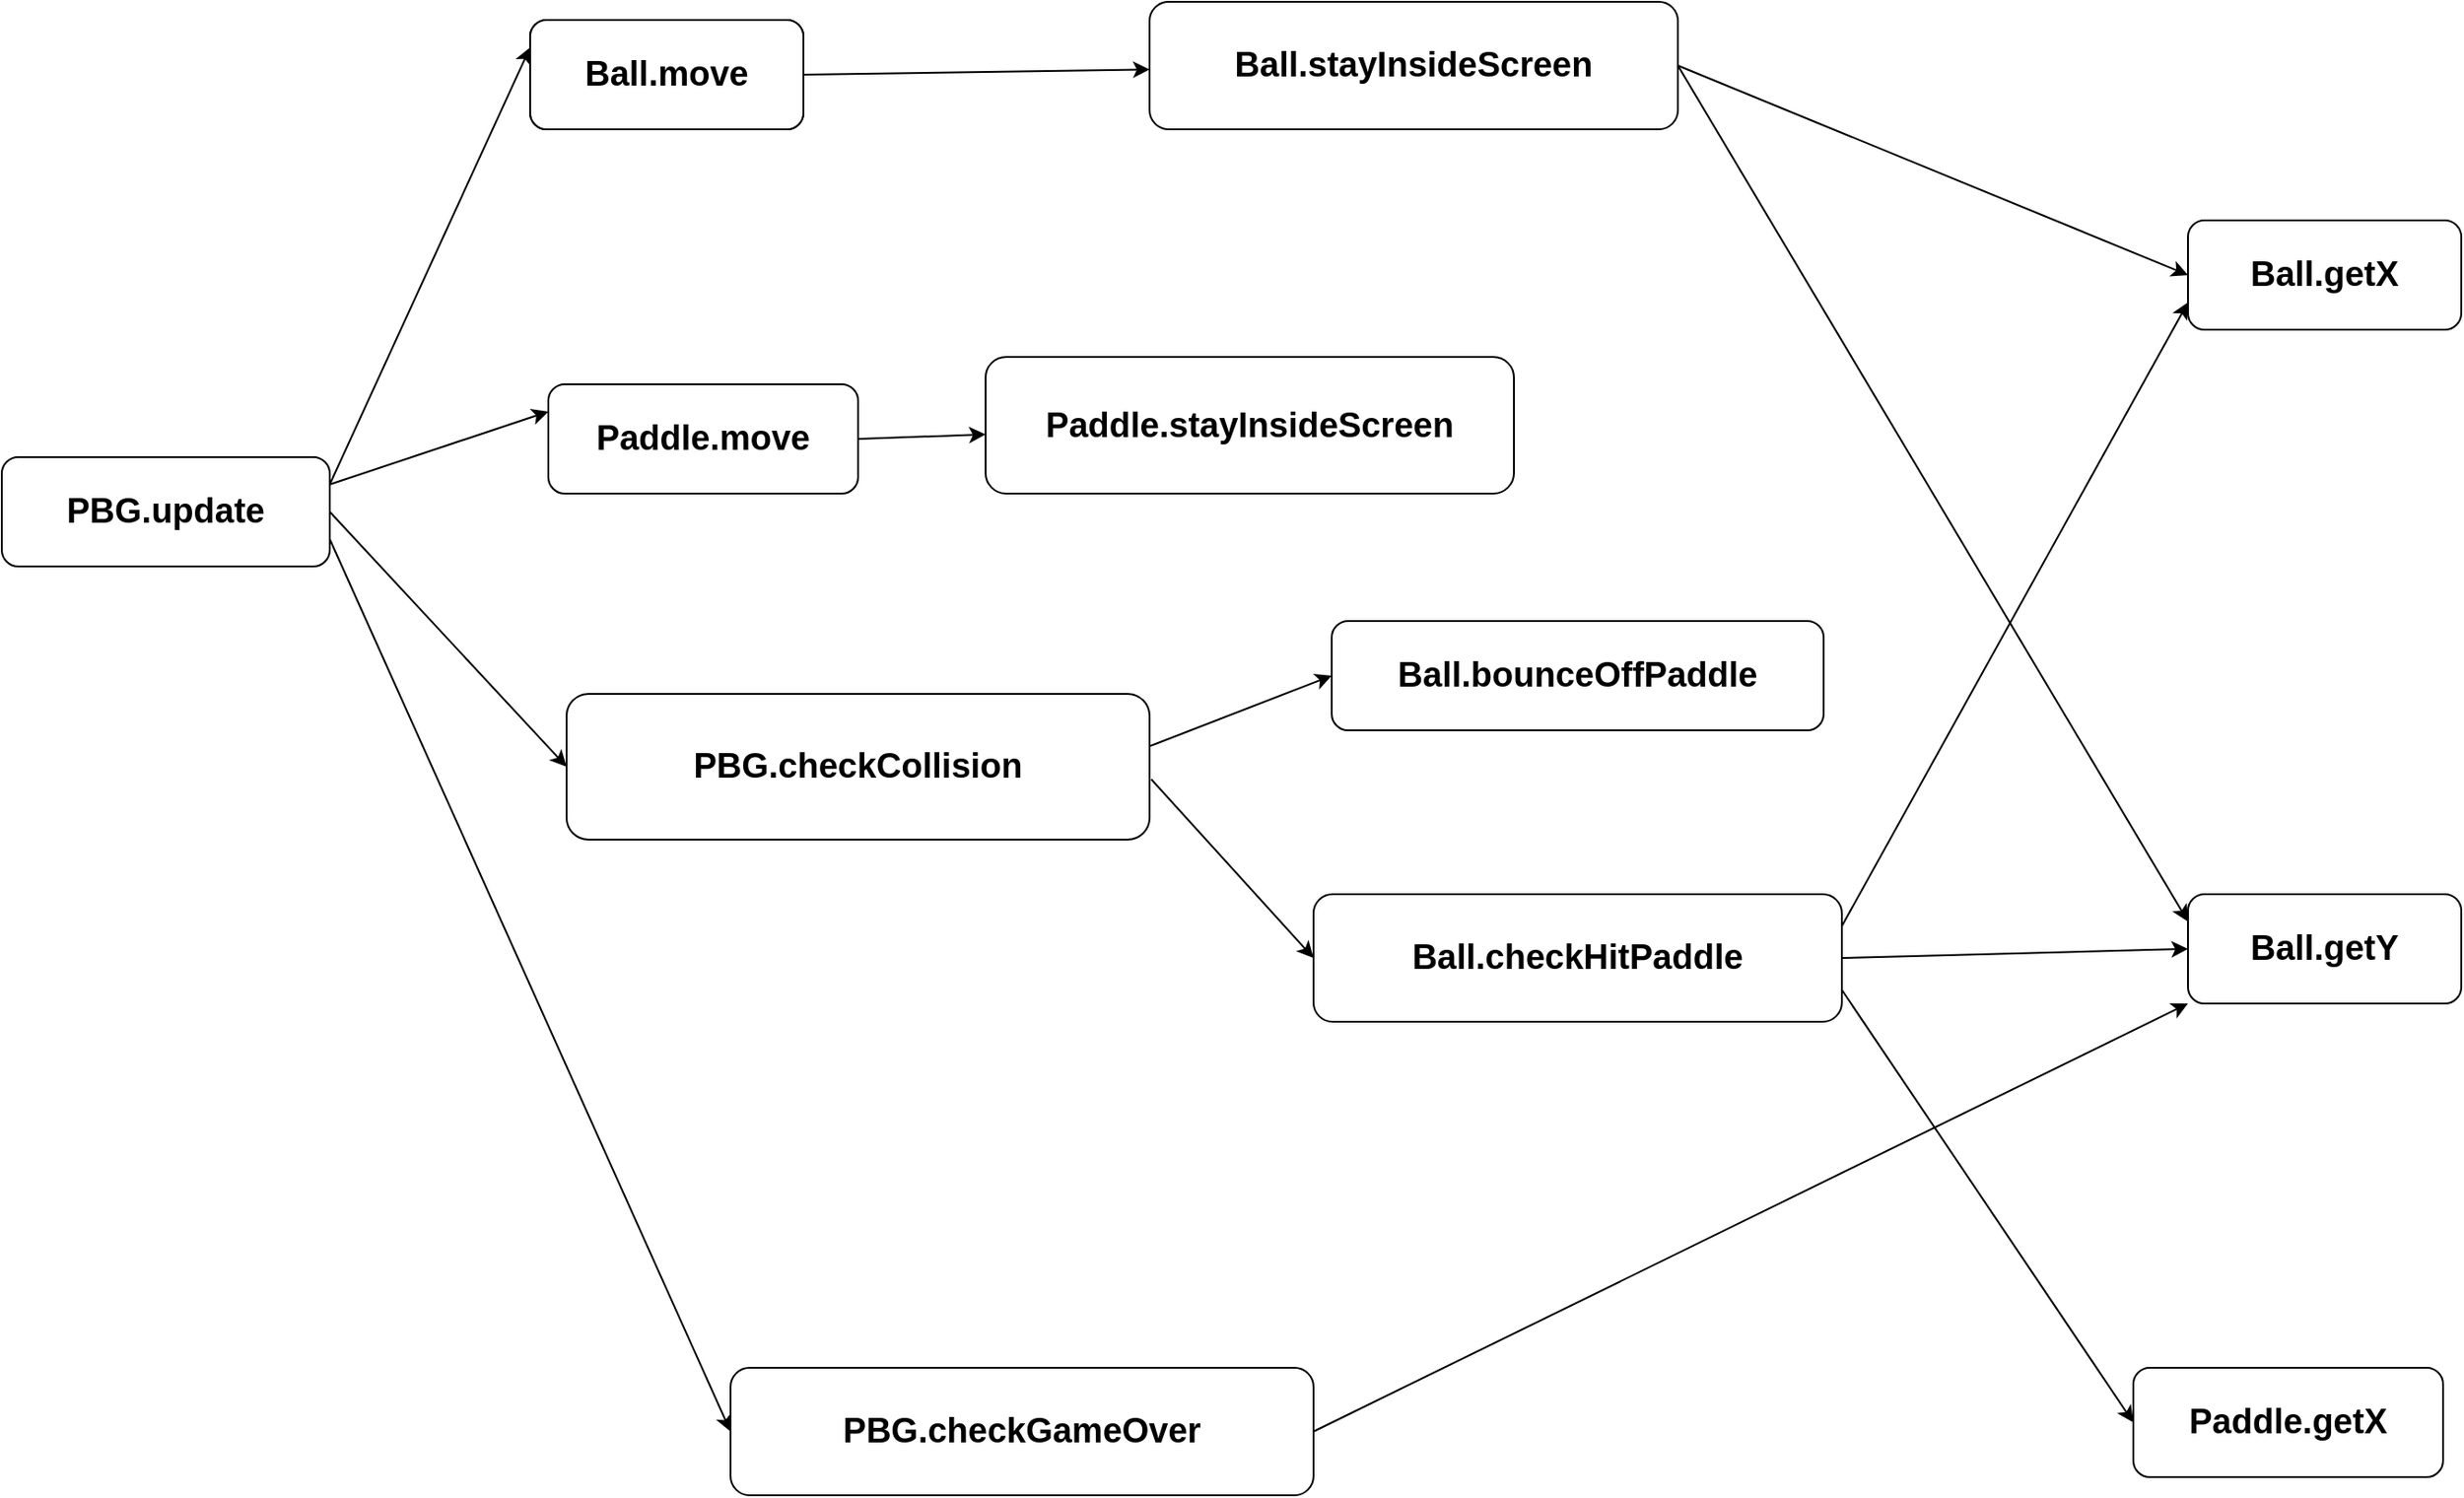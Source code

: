<mxfile version="21.7.5" type="github">
  <diagram name="Page-1" id="aBUQQrTjA3KN-3YnoUeh">
    <mxGraphModel dx="827" dy="1011" grid="1" gridSize="10" guides="1" tooltips="1" connect="1" arrows="1" fold="1" page="1" pageScale="1" pageWidth="4681" pageHeight="3300" math="0" shadow="0">
      <root>
        <mxCell id="0" />
        <mxCell id="1" parent="0" />
        <mxCell id="otyGOs-9u9ngAnOYmoYT-23" style="edgeStyle=none;shape=connector;rounded=0;orthogonalLoop=1;jettySize=auto;html=1;exitX=1;exitY=0.25;exitDx=0;exitDy=0;entryX=0;entryY=0.25;entryDx=0;entryDy=0;labelBackgroundColor=default;strokeColor=default;fontFamily=Helvetica;fontSize=11;fontColor=default;endArrow=classic;" parent="1" source="otyGOs-9u9ngAnOYmoYT-1" target="otyGOs-9u9ngAnOYmoYT-4" edge="1">
          <mxGeometry relative="1" as="geometry" />
        </mxCell>
        <mxCell id="otyGOs-9u9ngAnOYmoYT-24" style="edgeStyle=none;shape=connector;rounded=0;orthogonalLoop=1;jettySize=auto;html=1;exitX=1;exitY=0.25;exitDx=0;exitDy=0;entryX=0;entryY=0.25;entryDx=0;entryDy=0;labelBackgroundColor=default;strokeColor=default;fontFamily=Helvetica;fontSize=11;fontColor=default;endArrow=classic;" parent="1" source="otyGOs-9u9ngAnOYmoYT-1" target="otyGOs-9u9ngAnOYmoYT-8" edge="1">
          <mxGeometry relative="1" as="geometry" />
        </mxCell>
        <mxCell id="otyGOs-9u9ngAnOYmoYT-25" style="edgeStyle=none;shape=connector;rounded=0;orthogonalLoop=1;jettySize=auto;html=1;exitX=1;exitY=0.5;exitDx=0;exitDy=0;entryX=0;entryY=0.5;entryDx=0;entryDy=0;labelBackgroundColor=default;strokeColor=default;fontFamily=Helvetica;fontSize=11;fontColor=default;endArrow=classic;" parent="1" source="otyGOs-9u9ngAnOYmoYT-1" target="otyGOs-9u9ngAnOYmoYT-10" edge="1">
          <mxGeometry relative="1" as="geometry" />
        </mxCell>
        <mxCell id="otyGOs-9u9ngAnOYmoYT-31" style="edgeStyle=none;shape=connector;rounded=0;orthogonalLoop=1;jettySize=auto;html=1;exitX=1;exitY=0.75;exitDx=0;exitDy=0;labelBackgroundColor=default;strokeColor=default;fontFamily=Helvetica;fontSize=11;fontColor=default;endArrow=classic;entryX=0;entryY=0.5;entryDx=0;entryDy=0;" parent="1" source="otyGOs-9u9ngAnOYmoYT-1" target="otyGOs-9u9ngAnOYmoYT-30" edge="1">
          <mxGeometry relative="1" as="geometry">
            <mxPoint x="360" y="890" as="targetPoint" />
          </mxGeometry>
        </mxCell>
        <mxCell id="otyGOs-9u9ngAnOYmoYT-1" value="&lt;font size=&quot;1&quot; style=&quot;&quot;&gt;&lt;b style=&quot;font-size: 19px;&quot;&gt;PBG.update&lt;/b&gt;&lt;/font&gt;" style="rounded=1;whiteSpace=wrap;html=1;" parent="1" vertex="1">
          <mxGeometry x="40" y="330" width="180" height="60" as="geometry" />
        </mxCell>
        <mxCell id="otyGOs-9u9ngAnOYmoYT-3" value="&lt;span style=&quot;font-size: 17px;&quot;&gt;&lt;b&gt;Ball.move&lt;/b&gt;&lt;/span&gt;" style="rounded=1;whiteSpace=wrap;html=1;" parent="1" vertex="1">
          <mxGeometry x="330" y="90" width="150" height="60" as="geometry" />
        </mxCell>
        <mxCell id="otyGOs-9u9ngAnOYmoYT-22" style="edgeStyle=none;shape=connector;rounded=0;orthogonalLoop=1;jettySize=auto;html=1;exitX=1;exitY=0.5;exitDx=0;exitDy=0;labelBackgroundColor=default;strokeColor=default;fontFamily=Helvetica;fontSize=11;fontColor=default;endArrow=classic;" parent="1" source="otyGOs-9u9ngAnOYmoYT-4" target="otyGOs-9u9ngAnOYmoYT-5" edge="1">
          <mxGeometry relative="1" as="geometry" />
        </mxCell>
        <mxCell id="otyGOs-9u9ngAnOYmoYT-4" value="&lt;b style=&quot;&quot;&gt;&lt;font style=&quot;font-size: 19px;&quot;&gt;Ball.move&lt;/font&gt;&lt;/b&gt;" style="rounded=1;whiteSpace=wrap;html=1;" parent="1" vertex="1">
          <mxGeometry x="330" y="90" width="150" height="60" as="geometry" />
        </mxCell>
        <mxCell id="otyGOs-9u9ngAnOYmoYT-16" style="edgeStyle=none;shape=connector;rounded=0;orthogonalLoop=1;jettySize=auto;html=1;exitX=1;exitY=0.5;exitDx=0;exitDy=0;entryX=0;entryY=0.5;entryDx=0;entryDy=0;labelBackgroundColor=default;strokeColor=default;fontFamily=Helvetica;fontSize=11;fontColor=default;endArrow=classic;" parent="1" source="otyGOs-9u9ngAnOYmoYT-5" target="otyGOs-9u9ngAnOYmoYT-6" edge="1">
          <mxGeometry relative="1" as="geometry" />
        </mxCell>
        <mxCell id="otyGOs-9u9ngAnOYmoYT-17" style="edgeStyle=none;shape=connector;rounded=0;orthogonalLoop=1;jettySize=auto;html=1;exitX=1;exitY=0.5;exitDx=0;exitDy=0;entryX=0;entryY=0.25;entryDx=0;entryDy=0;labelBackgroundColor=default;strokeColor=default;fontFamily=Helvetica;fontSize=11;fontColor=default;endArrow=classic;" parent="1" source="otyGOs-9u9ngAnOYmoYT-5" target="otyGOs-9u9ngAnOYmoYT-7" edge="1">
          <mxGeometry relative="1" as="geometry" />
        </mxCell>
        <mxCell id="otyGOs-9u9ngAnOYmoYT-5" value="&lt;b style=&quot;&quot;&gt;&lt;font style=&quot;font-size: 19px;&quot;&gt;Ball.stayInsideScreen&lt;/font&gt;&lt;font style=&quot;font-size: 15px;&quot;&gt;&lt;br&gt;&lt;/font&gt;&lt;/b&gt;" style="rounded=1;whiteSpace=wrap;html=1;" parent="1" vertex="1">
          <mxGeometry x="670" y="80" width="290" height="70" as="geometry" />
        </mxCell>
        <mxCell id="otyGOs-9u9ngAnOYmoYT-6" value="&lt;b style=&quot;&quot;&gt;&lt;font style=&quot;font-size: 19px;&quot;&gt;Ball.getX&lt;/font&gt;&lt;/b&gt;" style="rounded=1;whiteSpace=wrap;html=1;" parent="1" vertex="1">
          <mxGeometry x="1240" y="200" width="150" height="60" as="geometry" />
        </mxCell>
        <mxCell id="otyGOs-9u9ngAnOYmoYT-7" value="&lt;b style=&quot;&quot;&gt;&lt;font style=&quot;font-size: 19px;&quot;&gt;Ball.getY&lt;/font&gt;&lt;/b&gt;" style="rounded=1;whiteSpace=wrap;html=1;" parent="1" vertex="1">
          <mxGeometry x="1240" y="570" width="150" height="60" as="geometry" />
        </mxCell>
        <mxCell id="otyGOs-9u9ngAnOYmoYT-20" style="edgeStyle=none;shape=connector;rounded=0;orthogonalLoop=1;jettySize=auto;html=1;exitX=1;exitY=0.5;exitDx=0;exitDy=0;labelBackgroundColor=default;strokeColor=default;fontFamily=Helvetica;fontSize=11;fontColor=default;endArrow=classic;" parent="1" source="otyGOs-9u9ngAnOYmoYT-8" target="otyGOs-9u9ngAnOYmoYT-9" edge="1">
          <mxGeometry relative="1" as="geometry" />
        </mxCell>
        <mxCell id="otyGOs-9u9ngAnOYmoYT-8" value="&lt;b style=&quot;&quot;&gt;&lt;font style=&quot;font-size: 19px;&quot;&gt;Paddle.move&lt;/font&gt;&lt;/b&gt;" style="rounded=1;whiteSpace=wrap;html=1;" parent="1" vertex="1">
          <mxGeometry x="340" y="290" width="170" height="60" as="geometry" />
        </mxCell>
        <mxCell id="otyGOs-9u9ngAnOYmoYT-9" value="&lt;b style=&quot;&quot;&gt;&lt;font style=&quot;font-size: 19px;&quot;&gt;Paddle.stayInsideScreen&lt;/font&gt;&lt;font style=&quot;font-size: 15px;&quot;&gt;&lt;br&gt;&lt;/font&gt;&lt;/b&gt;" style="rounded=1;whiteSpace=wrap;html=1;" parent="1" vertex="1">
          <mxGeometry x="580" y="275" width="290" height="75" as="geometry" />
        </mxCell>
        <mxCell id="otyGOs-9u9ngAnOYmoYT-26" style="edgeStyle=none;shape=connector;rounded=0;orthogonalLoop=1;jettySize=auto;html=1;exitX=1.003;exitY=0.586;exitDx=0;exitDy=0;entryX=0;entryY=0.5;entryDx=0;entryDy=0;labelBackgroundColor=default;strokeColor=default;fontFamily=Helvetica;fontSize=11;fontColor=default;endArrow=classic;exitPerimeter=0;" parent="1" source="otyGOs-9u9ngAnOYmoYT-10" target="otyGOs-9u9ngAnOYmoYT-11" edge="1">
          <mxGeometry relative="1" as="geometry" />
        </mxCell>
        <mxCell id="otyGOs-9u9ngAnOYmoYT-29" style="edgeStyle=none;shape=connector;rounded=0;orthogonalLoop=1;jettySize=auto;html=1;exitX=1;exitY=0.359;exitDx=0;exitDy=0;entryX=0;entryY=0.5;entryDx=0;entryDy=0;labelBackgroundColor=default;strokeColor=default;fontFamily=Helvetica;fontSize=11;fontColor=default;endArrow=classic;exitPerimeter=0;" parent="1" source="otyGOs-9u9ngAnOYmoYT-10" target="otyGOs-9u9ngAnOYmoYT-28" edge="1">
          <mxGeometry relative="1" as="geometry" />
        </mxCell>
        <mxCell id="otyGOs-9u9ngAnOYmoYT-10" value="&lt;font style=&quot;font-size: 15px;&quot;&gt;&lt;b style=&quot;&quot;&gt;&lt;font style=&quot;font-size: 19px;&quot;&gt;PBG.checkCollision&lt;/font&gt;&lt;br&gt;&lt;/b&gt;&lt;/font&gt;" style="rounded=1;whiteSpace=wrap;html=1;" parent="1" vertex="1">
          <mxGeometry x="350" y="460" width="320" height="80" as="geometry" />
        </mxCell>
        <mxCell id="otyGOs-9u9ngAnOYmoYT-14" style="orthogonalLoop=1;jettySize=auto;html=1;exitX=1;exitY=0.25;exitDx=0;exitDy=0;entryX=0;entryY=0.75;entryDx=0;entryDy=0;strokeColor=default;rounded=0;" parent="1" source="otyGOs-9u9ngAnOYmoYT-11" target="otyGOs-9u9ngAnOYmoYT-6" edge="1">
          <mxGeometry relative="1" as="geometry" />
        </mxCell>
        <mxCell id="otyGOs-9u9ngAnOYmoYT-15" style="rounded=0;orthogonalLoop=1;jettySize=auto;html=1;exitX=1;exitY=0.5;exitDx=0;exitDy=0;entryX=0;entryY=0.5;entryDx=0;entryDy=0;" parent="1" source="otyGOs-9u9ngAnOYmoYT-11" target="otyGOs-9u9ngAnOYmoYT-7" edge="1">
          <mxGeometry relative="1" as="geometry">
            <mxPoint x="1330" y="330" as="targetPoint" />
          </mxGeometry>
        </mxCell>
        <mxCell id="otyGOs-9u9ngAnOYmoYT-18" style="edgeStyle=none;shape=connector;rounded=0;orthogonalLoop=1;jettySize=auto;html=1;exitX=1;exitY=0.75;exitDx=0;exitDy=0;entryX=0;entryY=0.5;entryDx=0;entryDy=0;labelBackgroundColor=default;strokeColor=default;fontFamily=Helvetica;fontSize=11;fontColor=default;endArrow=classic;" parent="1" source="otyGOs-9u9ngAnOYmoYT-11" target="otyGOs-9u9ngAnOYmoYT-19" edge="1">
          <mxGeometry relative="1" as="geometry">
            <mxPoint x="1190" y="680" as="targetPoint" />
          </mxGeometry>
        </mxCell>
        <mxCell id="otyGOs-9u9ngAnOYmoYT-11" value="&lt;b style=&quot;&quot;&gt;&lt;font style=&quot;font-size: 19px;&quot;&gt;Ball.checkHitPaddle&lt;/font&gt;&lt;font style=&quot;font-size: 15px;&quot;&gt;&lt;br&gt;&lt;/font&gt;&lt;/b&gt;" style="rounded=1;whiteSpace=wrap;html=1;" parent="1" vertex="1">
          <mxGeometry x="760" y="570" width="290" height="70" as="geometry" />
        </mxCell>
        <mxCell id="otyGOs-9u9ngAnOYmoYT-19" value="&lt;b style=&quot;&quot;&gt;&lt;font style=&quot;font-size: 19px;&quot;&gt;Paddle.getX&lt;/font&gt;&lt;/b&gt;" style="rounded=1;whiteSpace=wrap;html=1;" parent="1" vertex="1">
          <mxGeometry x="1210" y="830" width="170" height="60" as="geometry" />
        </mxCell>
        <mxCell id="otyGOs-9u9ngAnOYmoYT-28" value="&lt;b style=&quot;&quot;&gt;&lt;font style=&quot;font-size: 19px;&quot;&gt;Ball.bounceOffPaddle&lt;/font&gt;&lt;/b&gt;" style="rounded=1;whiteSpace=wrap;html=1;" parent="1" vertex="1">
          <mxGeometry x="770" y="420" width="270" height="60" as="geometry" />
        </mxCell>
        <mxCell id="otyGOs-9u9ngAnOYmoYT-33" style="edgeStyle=none;shape=connector;rounded=0;orthogonalLoop=1;jettySize=auto;html=1;exitX=1;exitY=0.5;exitDx=0;exitDy=0;entryX=0;entryY=1;entryDx=0;entryDy=0;labelBackgroundColor=default;strokeColor=default;fontFamily=Helvetica;fontSize=11;fontColor=default;endArrow=classic;" parent="1" source="otyGOs-9u9ngAnOYmoYT-30" target="otyGOs-9u9ngAnOYmoYT-7" edge="1">
          <mxGeometry relative="1" as="geometry" />
        </mxCell>
        <mxCell id="otyGOs-9u9ngAnOYmoYT-30" value="&lt;font style=&quot;font-size: 15px;&quot;&gt;&lt;b style=&quot;&quot;&gt;&lt;font style=&quot;font-size: 19px;&quot;&gt;PBG.checkGameOver&lt;/font&gt;&lt;br&gt;&lt;/b&gt;&lt;/font&gt;" style="rounded=1;whiteSpace=wrap;html=1;" parent="1" vertex="1">
          <mxGeometry x="440" y="830" width="320" height="70" as="geometry" />
        </mxCell>
      </root>
    </mxGraphModel>
  </diagram>
</mxfile>
